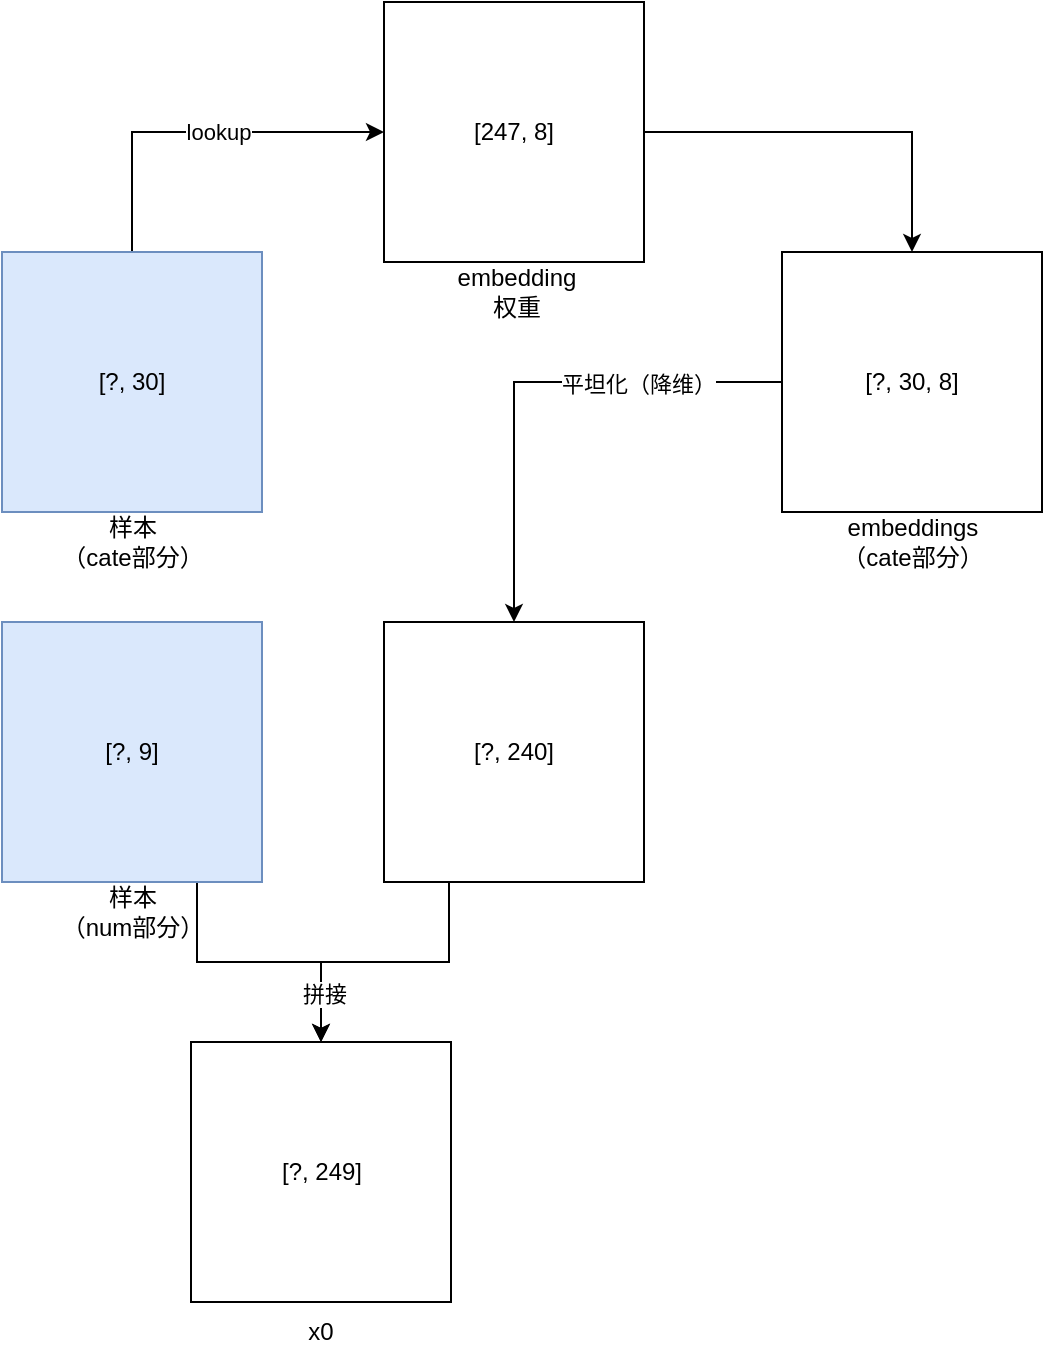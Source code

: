<mxfile version="24.5.1" type="device">
  <diagram name="Page-1" id="jpVKXWCGp0geEBQE7Hvd">
    <mxGraphModel dx="954" dy="491" grid="1" gridSize="10" guides="1" tooltips="1" connect="1" arrows="1" fold="1" page="1" pageScale="1" pageWidth="850" pageHeight="1100" math="0" shadow="0">
      <root>
        <mxCell id="0" />
        <mxCell id="1" parent="0" />
        <mxCell id="0M5o6l0n2mE9VtcYprcK-9" style="edgeStyle=orthogonalEdgeStyle;rounded=0;orthogonalLoop=1;jettySize=auto;html=1;entryX=0.5;entryY=0;entryDx=0;entryDy=0;" edge="1" parent="1" source="0M5o6l0n2mE9VtcYprcK-1" target="0M5o6l0n2mE9VtcYprcK-7">
          <mxGeometry relative="1" as="geometry" />
        </mxCell>
        <mxCell id="0M5o6l0n2mE9VtcYprcK-1" value="[247, 8]" style="whiteSpace=wrap;html=1;aspect=fixed;" vertex="1" parent="1">
          <mxGeometry x="341" y="30" width="130" height="130" as="geometry" />
        </mxCell>
        <mxCell id="0M5o6l0n2mE9VtcYprcK-2" value="embedding&lt;div&gt;权重&lt;/div&gt;" style="text;html=1;align=center;verticalAlign=middle;whiteSpace=wrap;rounded=0;" vertex="1" parent="1">
          <mxGeometry x="364.5" y="160" width="85" height="30" as="geometry" />
        </mxCell>
        <mxCell id="0M5o6l0n2mE9VtcYprcK-5" style="edgeStyle=orthogonalEdgeStyle;rounded=0;orthogonalLoop=1;jettySize=auto;html=1;exitX=0.5;exitY=0;exitDx=0;exitDy=0;" edge="1" parent="1" source="0M5o6l0n2mE9VtcYprcK-3" target="0M5o6l0n2mE9VtcYprcK-1">
          <mxGeometry relative="1" as="geometry" />
        </mxCell>
        <mxCell id="0M5o6l0n2mE9VtcYprcK-6" value="lookup" style="edgeLabel;html=1;align=center;verticalAlign=middle;resizable=0;points=[];" vertex="1" connectable="0" parent="0M5o6l0n2mE9VtcYprcK-5">
          <mxGeometry x="0.102" relative="1" as="geometry">
            <mxPoint as="offset" />
          </mxGeometry>
        </mxCell>
        <mxCell id="0M5o6l0n2mE9VtcYprcK-3" value="[?, 30]" style="whiteSpace=wrap;html=1;aspect=fixed;fillColor=#dae8fc;strokeColor=#6c8ebf;" vertex="1" parent="1">
          <mxGeometry x="150" y="155" width="130" height="130" as="geometry" />
        </mxCell>
        <mxCell id="0M5o6l0n2mE9VtcYprcK-4" value="样本&lt;div&gt;（cate部分）&lt;/div&gt;" style="text;html=1;align=center;verticalAlign=middle;whiteSpace=wrap;rounded=0;" vertex="1" parent="1">
          <mxGeometry x="172.5" y="285" width="85" height="30" as="geometry" />
        </mxCell>
        <mxCell id="0M5o6l0n2mE9VtcYprcK-11" style="edgeStyle=orthogonalEdgeStyle;rounded=0;orthogonalLoop=1;jettySize=auto;html=1;" edge="1" parent="1" source="0M5o6l0n2mE9VtcYprcK-7" target="0M5o6l0n2mE9VtcYprcK-10">
          <mxGeometry relative="1" as="geometry" />
        </mxCell>
        <mxCell id="0M5o6l0n2mE9VtcYprcK-12" value="平坦化（降维）" style="edgeLabel;html=1;align=center;verticalAlign=middle;resizable=0;points=[];" vertex="1" connectable="0" parent="0M5o6l0n2mE9VtcYprcK-11">
          <mxGeometry x="-0.268" y="1" relative="1" as="geometry">
            <mxPoint x="21" as="offset" />
          </mxGeometry>
        </mxCell>
        <mxCell id="0M5o6l0n2mE9VtcYprcK-7" value="[?, 30, 8]" style="whiteSpace=wrap;html=1;aspect=fixed;" vertex="1" parent="1">
          <mxGeometry x="540" y="155" width="130" height="130" as="geometry" />
        </mxCell>
        <mxCell id="0M5o6l0n2mE9VtcYprcK-8" value="embeddings&lt;div&gt;（cate部分）&lt;/div&gt;" style="text;html=1;align=center;verticalAlign=middle;whiteSpace=wrap;rounded=0;" vertex="1" parent="1">
          <mxGeometry x="562.5" y="285" width="85" height="30" as="geometry" />
        </mxCell>
        <mxCell id="0M5o6l0n2mE9VtcYprcK-19" style="edgeStyle=orthogonalEdgeStyle;rounded=0;orthogonalLoop=1;jettySize=auto;html=1;exitX=0.25;exitY=1;exitDx=0;exitDy=0;entryX=0.5;entryY=0;entryDx=0;entryDy=0;" edge="1" parent="1" source="0M5o6l0n2mE9VtcYprcK-10" target="0M5o6l0n2mE9VtcYprcK-17">
          <mxGeometry relative="1" as="geometry" />
        </mxCell>
        <mxCell id="0M5o6l0n2mE9VtcYprcK-10" value="[?, 240]" style="whiteSpace=wrap;html=1;aspect=fixed;" vertex="1" parent="1">
          <mxGeometry x="341" y="340" width="130" height="130" as="geometry" />
        </mxCell>
        <mxCell id="0M5o6l0n2mE9VtcYprcK-14" value="样本&lt;div&gt;（num部分）&lt;/div&gt;" style="text;html=1;align=center;verticalAlign=middle;whiteSpace=wrap;rounded=0;" vertex="1" parent="1">
          <mxGeometry x="172.5" y="470" width="85" height="30" as="geometry" />
        </mxCell>
        <mxCell id="0M5o6l0n2mE9VtcYprcK-18" style="edgeStyle=orthogonalEdgeStyle;rounded=0;orthogonalLoop=1;jettySize=auto;html=1;exitX=0.75;exitY=1;exitDx=0;exitDy=0;" edge="1" parent="1" source="0M5o6l0n2mE9VtcYprcK-16" target="0M5o6l0n2mE9VtcYprcK-17">
          <mxGeometry relative="1" as="geometry" />
        </mxCell>
        <mxCell id="0M5o6l0n2mE9VtcYprcK-20" value="拼接" style="edgeLabel;html=1;align=center;verticalAlign=middle;resizable=0;points=[];" vertex="1" connectable="0" parent="0M5o6l0n2mE9VtcYprcK-18">
          <mxGeometry x="0.662" y="1" relative="1" as="geometry">
            <mxPoint as="offset" />
          </mxGeometry>
        </mxCell>
        <mxCell id="0M5o6l0n2mE9VtcYprcK-16" value="[?, 9]" style="whiteSpace=wrap;html=1;aspect=fixed;fillColor=#dae8fc;strokeColor=#6c8ebf;" vertex="1" parent="1">
          <mxGeometry x="150" y="340" width="130" height="130" as="geometry" />
        </mxCell>
        <mxCell id="0M5o6l0n2mE9VtcYprcK-17" value="[?, 249]" style="whiteSpace=wrap;html=1;aspect=fixed;" vertex="1" parent="1">
          <mxGeometry x="244.5" y="550" width="130" height="130" as="geometry" />
        </mxCell>
        <mxCell id="0M5o6l0n2mE9VtcYprcK-21" value="x0" style="text;html=1;align=center;verticalAlign=middle;whiteSpace=wrap;rounded=0;" vertex="1" parent="1">
          <mxGeometry x="267" y="680" width="85" height="30" as="geometry" />
        </mxCell>
      </root>
    </mxGraphModel>
  </diagram>
</mxfile>
